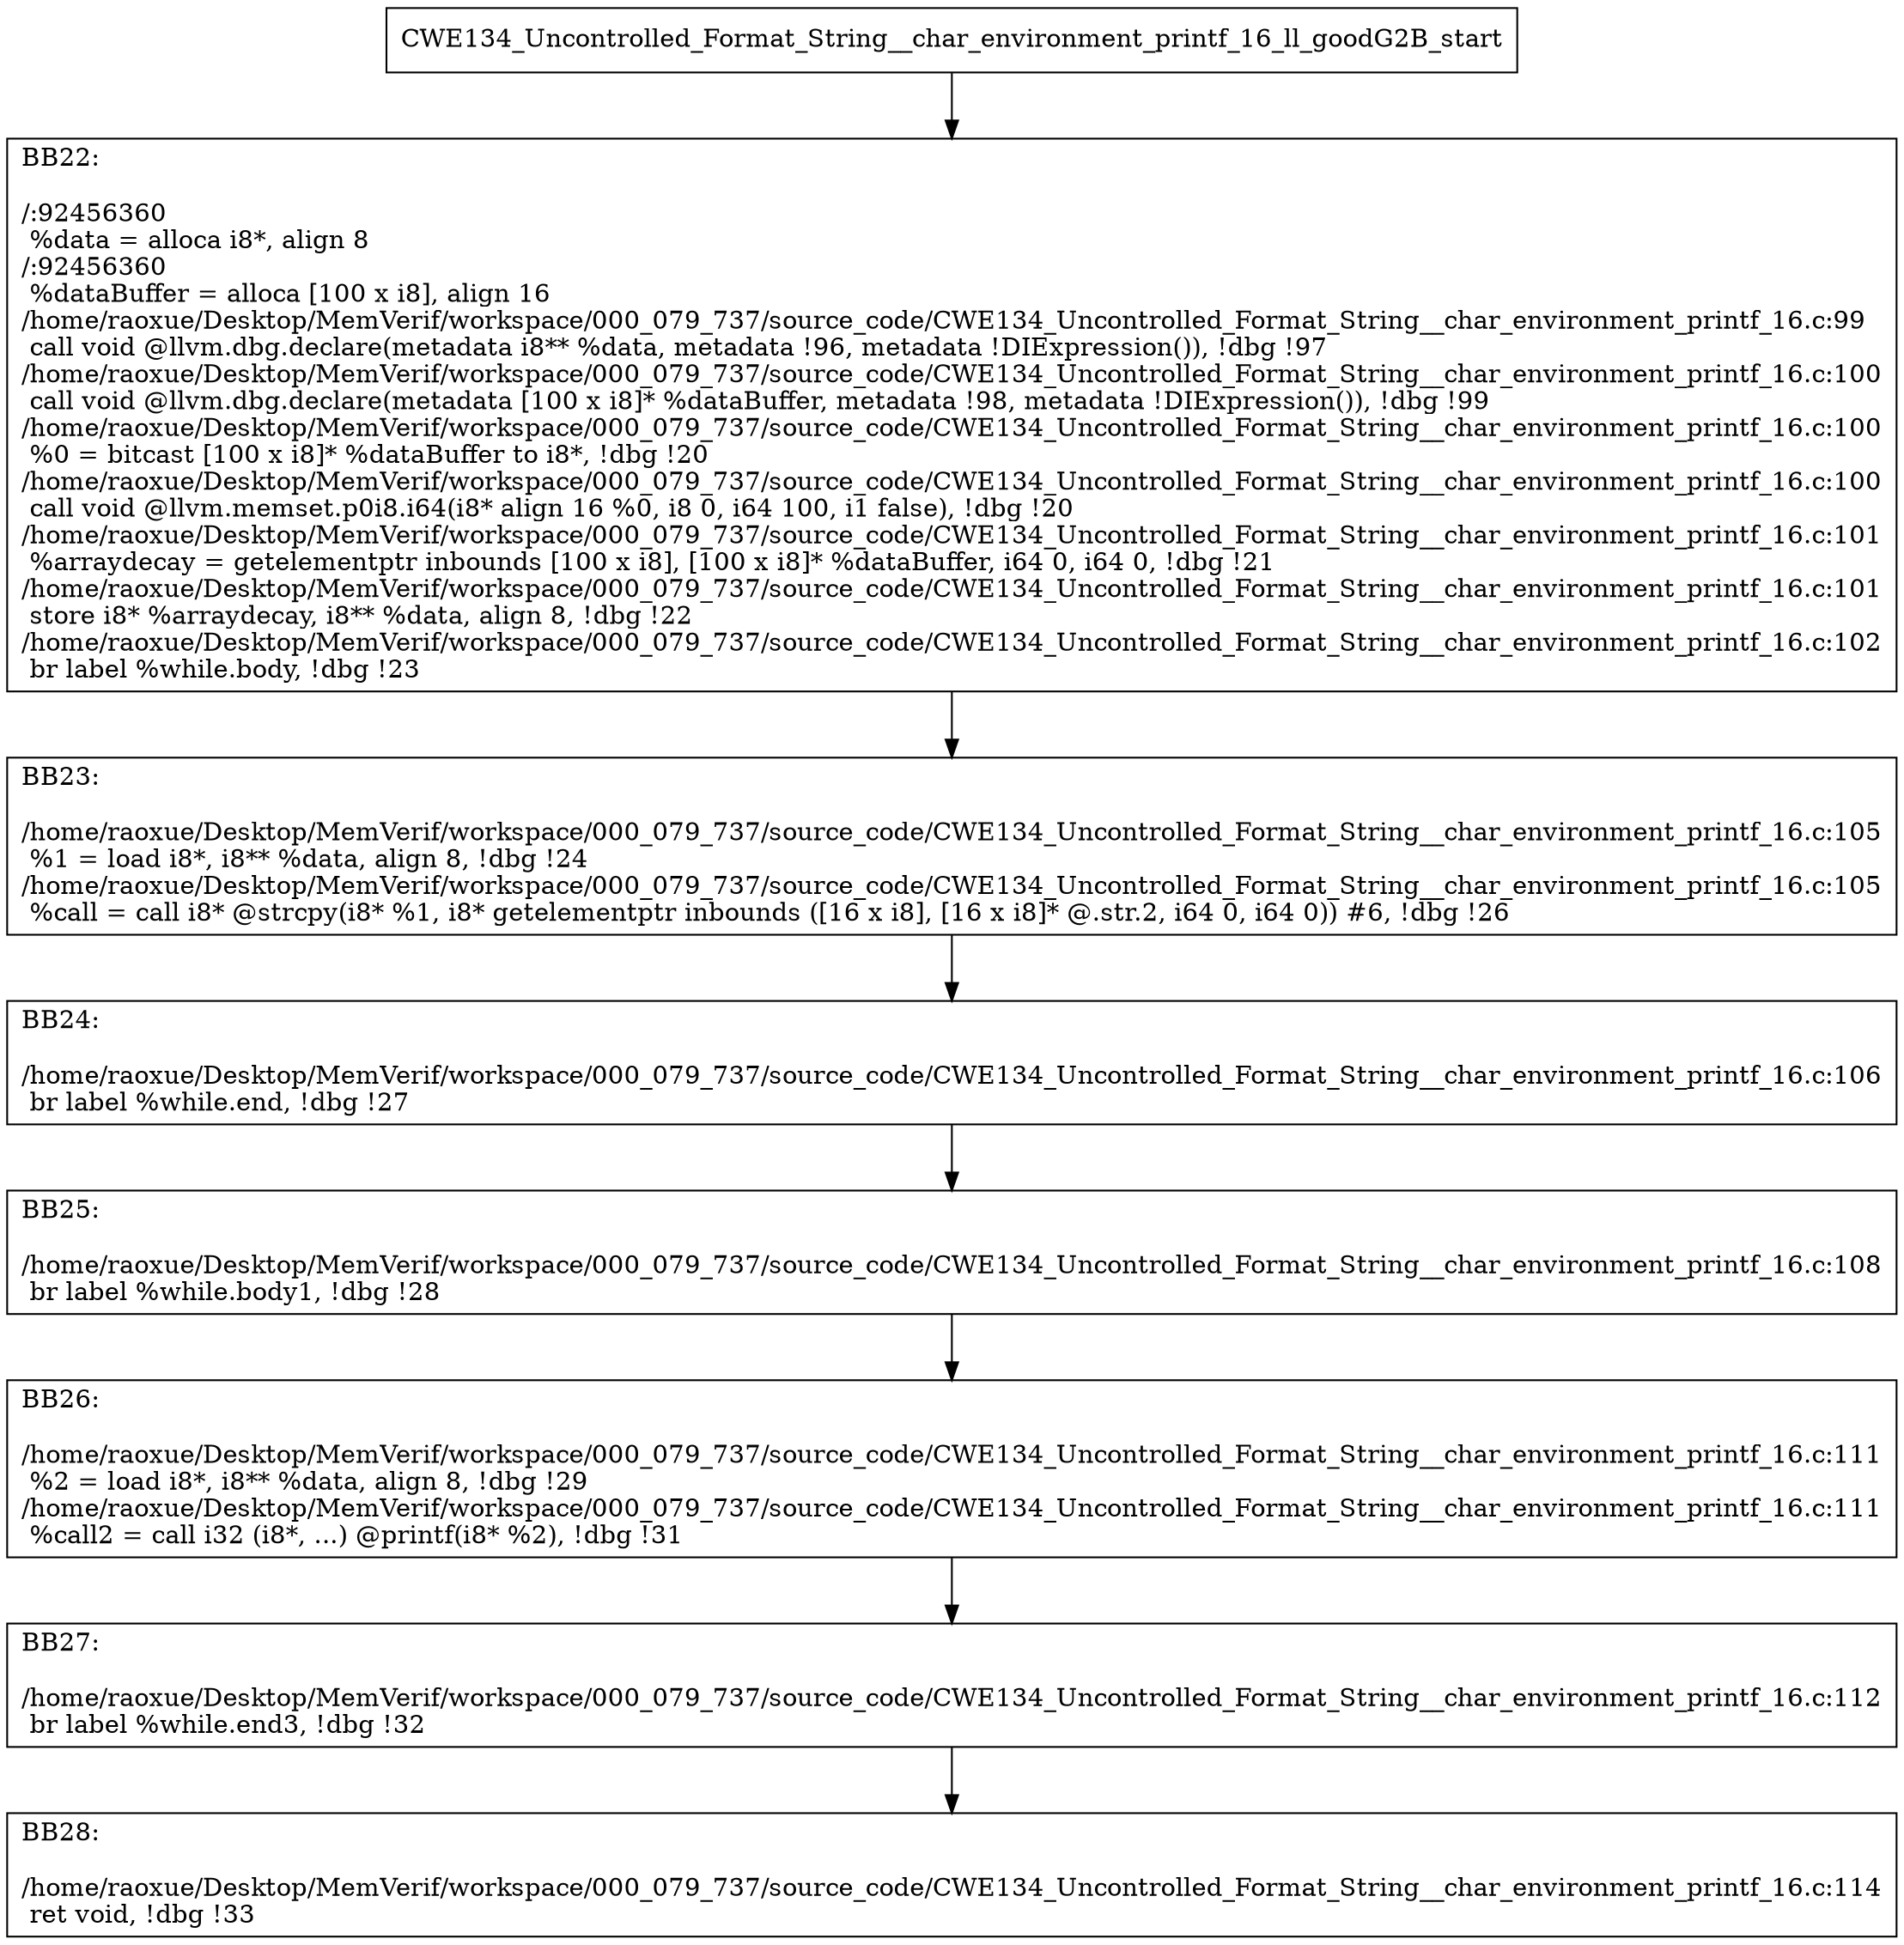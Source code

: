 digraph "CFG for'CWE134_Uncontrolled_Format_String__char_environment_printf_16_ll_goodG2B' function" {
	BBCWE134_Uncontrolled_Format_String__char_environment_printf_16_ll_goodG2B_start[shape=record,label="{CWE134_Uncontrolled_Format_String__char_environment_printf_16_ll_goodG2B_start}"];
	BBCWE134_Uncontrolled_Format_String__char_environment_printf_16_ll_goodG2B_start-> CWE134_Uncontrolled_Format_String__char_environment_printf_16_ll_goodG2BBB22;
	CWE134_Uncontrolled_Format_String__char_environment_printf_16_ll_goodG2BBB22 [shape=record, label="{BB22:\l\l/:92456360\l
  %data = alloca i8*, align 8\l
/:92456360\l
  %dataBuffer = alloca [100 x i8], align 16\l
/home/raoxue/Desktop/MemVerif/workspace/000_079_737/source_code/CWE134_Uncontrolled_Format_String__char_environment_printf_16.c:99\l
  call void @llvm.dbg.declare(metadata i8** %data, metadata !96, metadata !DIExpression()), !dbg !97\l
/home/raoxue/Desktop/MemVerif/workspace/000_079_737/source_code/CWE134_Uncontrolled_Format_String__char_environment_printf_16.c:100\l
  call void @llvm.dbg.declare(metadata [100 x i8]* %dataBuffer, metadata !98, metadata !DIExpression()), !dbg !99\l
/home/raoxue/Desktop/MemVerif/workspace/000_079_737/source_code/CWE134_Uncontrolled_Format_String__char_environment_printf_16.c:100\l
  %0 = bitcast [100 x i8]* %dataBuffer to i8*, !dbg !20\l
/home/raoxue/Desktop/MemVerif/workspace/000_079_737/source_code/CWE134_Uncontrolled_Format_String__char_environment_printf_16.c:100\l
  call void @llvm.memset.p0i8.i64(i8* align 16 %0, i8 0, i64 100, i1 false), !dbg !20\l
/home/raoxue/Desktop/MemVerif/workspace/000_079_737/source_code/CWE134_Uncontrolled_Format_String__char_environment_printf_16.c:101\l
  %arraydecay = getelementptr inbounds [100 x i8], [100 x i8]* %dataBuffer, i64 0, i64 0, !dbg !21\l
/home/raoxue/Desktop/MemVerif/workspace/000_079_737/source_code/CWE134_Uncontrolled_Format_String__char_environment_printf_16.c:101\l
  store i8* %arraydecay, i8** %data, align 8, !dbg !22\l
/home/raoxue/Desktop/MemVerif/workspace/000_079_737/source_code/CWE134_Uncontrolled_Format_String__char_environment_printf_16.c:102\l
  br label %while.body, !dbg !23\l
}"];
	CWE134_Uncontrolled_Format_String__char_environment_printf_16_ll_goodG2BBB22-> CWE134_Uncontrolled_Format_String__char_environment_printf_16_ll_goodG2BBB23;
	CWE134_Uncontrolled_Format_String__char_environment_printf_16_ll_goodG2BBB23 [shape=record, label="{BB23:\l\l/home/raoxue/Desktop/MemVerif/workspace/000_079_737/source_code/CWE134_Uncontrolled_Format_String__char_environment_printf_16.c:105\l
  %1 = load i8*, i8** %data, align 8, !dbg !24\l
/home/raoxue/Desktop/MemVerif/workspace/000_079_737/source_code/CWE134_Uncontrolled_Format_String__char_environment_printf_16.c:105\l
  %call = call i8* @strcpy(i8* %1, i8* getelementptr inbounds ([16 x i8], [16 x i8]* @.str.2, i64 0, i64 0)) #6, !dbg !26\l
}"];
	CWE134_Uncontrolled_Format_String__char_environment_printf_16_ll_goodG2BBB23-> CWE134_Uncontrolled_Format_String__char_environment_printf_16_ll_goodG2BBB24;
	CWE134_Uncontrolled_Format_String__char_environment_printf_16_ll_goodG2BBB24 [shape=record, label="{BB24:\l\l/home/raoxue/Desktop/MemVerif/workspace/000_079_737/source_code/CWE134_Uncontrolled_Format_String__char_environment_printf_16.c:106\l
  br label %while.end, !dbg !27\l
}"];
	CWE134_Uncontrolled_Format_String__char_environment_printf_16_ll_goodG2BBB24-> CWE134_Uncontrolled_Format_String__char_environment_printf_16_ll_goodG2BBB25;
	CWE134_Uncontrolled_Format_String__char_environment_printf_16_ll_goodG2BBB25 [shape=record, label="{BB25:\l\l/home/raoxue/Desktop/MemVerif/workspace/000_079_737/source_code/CWE134_Uncontrolled_Format_String__char_environment_printf_16.c:108\l
  br label %while.body1, !dbg !28\l
}"];
	CWE134_Uncontrolled_Format_String__char_environment_printf_16_ll_goodG2BBB25-> CWE134_Uncontrolled_Format_String__char_environment_printf_16_ll_goodG2BBB26;
	CWE134_Uncontrolled_Format_String__char_environment_printf_16_ll_goodG2BBB26 [shape=record, label="{BB26:\l\l/home/raoxue/Desktop/MemVerif/workspace/000_079_737/source_code/CWE134_Uncontrolled_Format_String__char_environment_printf_16.c:111\l
  %2 = load i8*, i8** %data, align 8, !dbg !29\l
/home/raoxue/Desktop/MemVerif/workspace/000_079_737/source_code/CWE134_Uncontrolled_Format_String__char_environment_printf_16.c:111\l
  %call2 = call i32 (i8*, ...) @printf(i8* %2), !dbg !31\l
}"];
	CWE134_Uncontrolled_Format_String__char_environment_printf_16_ll_goodG2BBB26-> CWE134_Uncontrolled_Format_String__char_environment_printf_16_ll_goodG2BBB27;
	CWE134_Uncontrolled_Format_String__char_environment_printf_16_ll_goodG2BBB27 [shape=record, label="{BB27:\l\l/home/raoxue/Desktop/MemVerif/workspace/000_079_737/source_code/CWE134_Uncontrolled_Format_String__char_environment_printf_16.c:112\l
  br label %while.end3, !dbg !32\l
}"];
	CWE134_Uncontrolled_Format_String__char_environment_printf_16_ll_goodG2BBB27-> CWE134_Uncontrolled_Format_String__char_environment_printf_16_ll_goodG2BBB28;
	CWE134_Uncontrolled_Format_String__char_environment_printf_16_ll_goodG2BBB28 [shape=record, label="{BB28:\l\l/home/raoxue/Desktop/MemVerif/workspace/000_079_737/source_code/CWE134_Uncontrolled_Format_String__char_environment_printf_16.c:114\l
  ret void, !dbg !33\l
}"];
}
